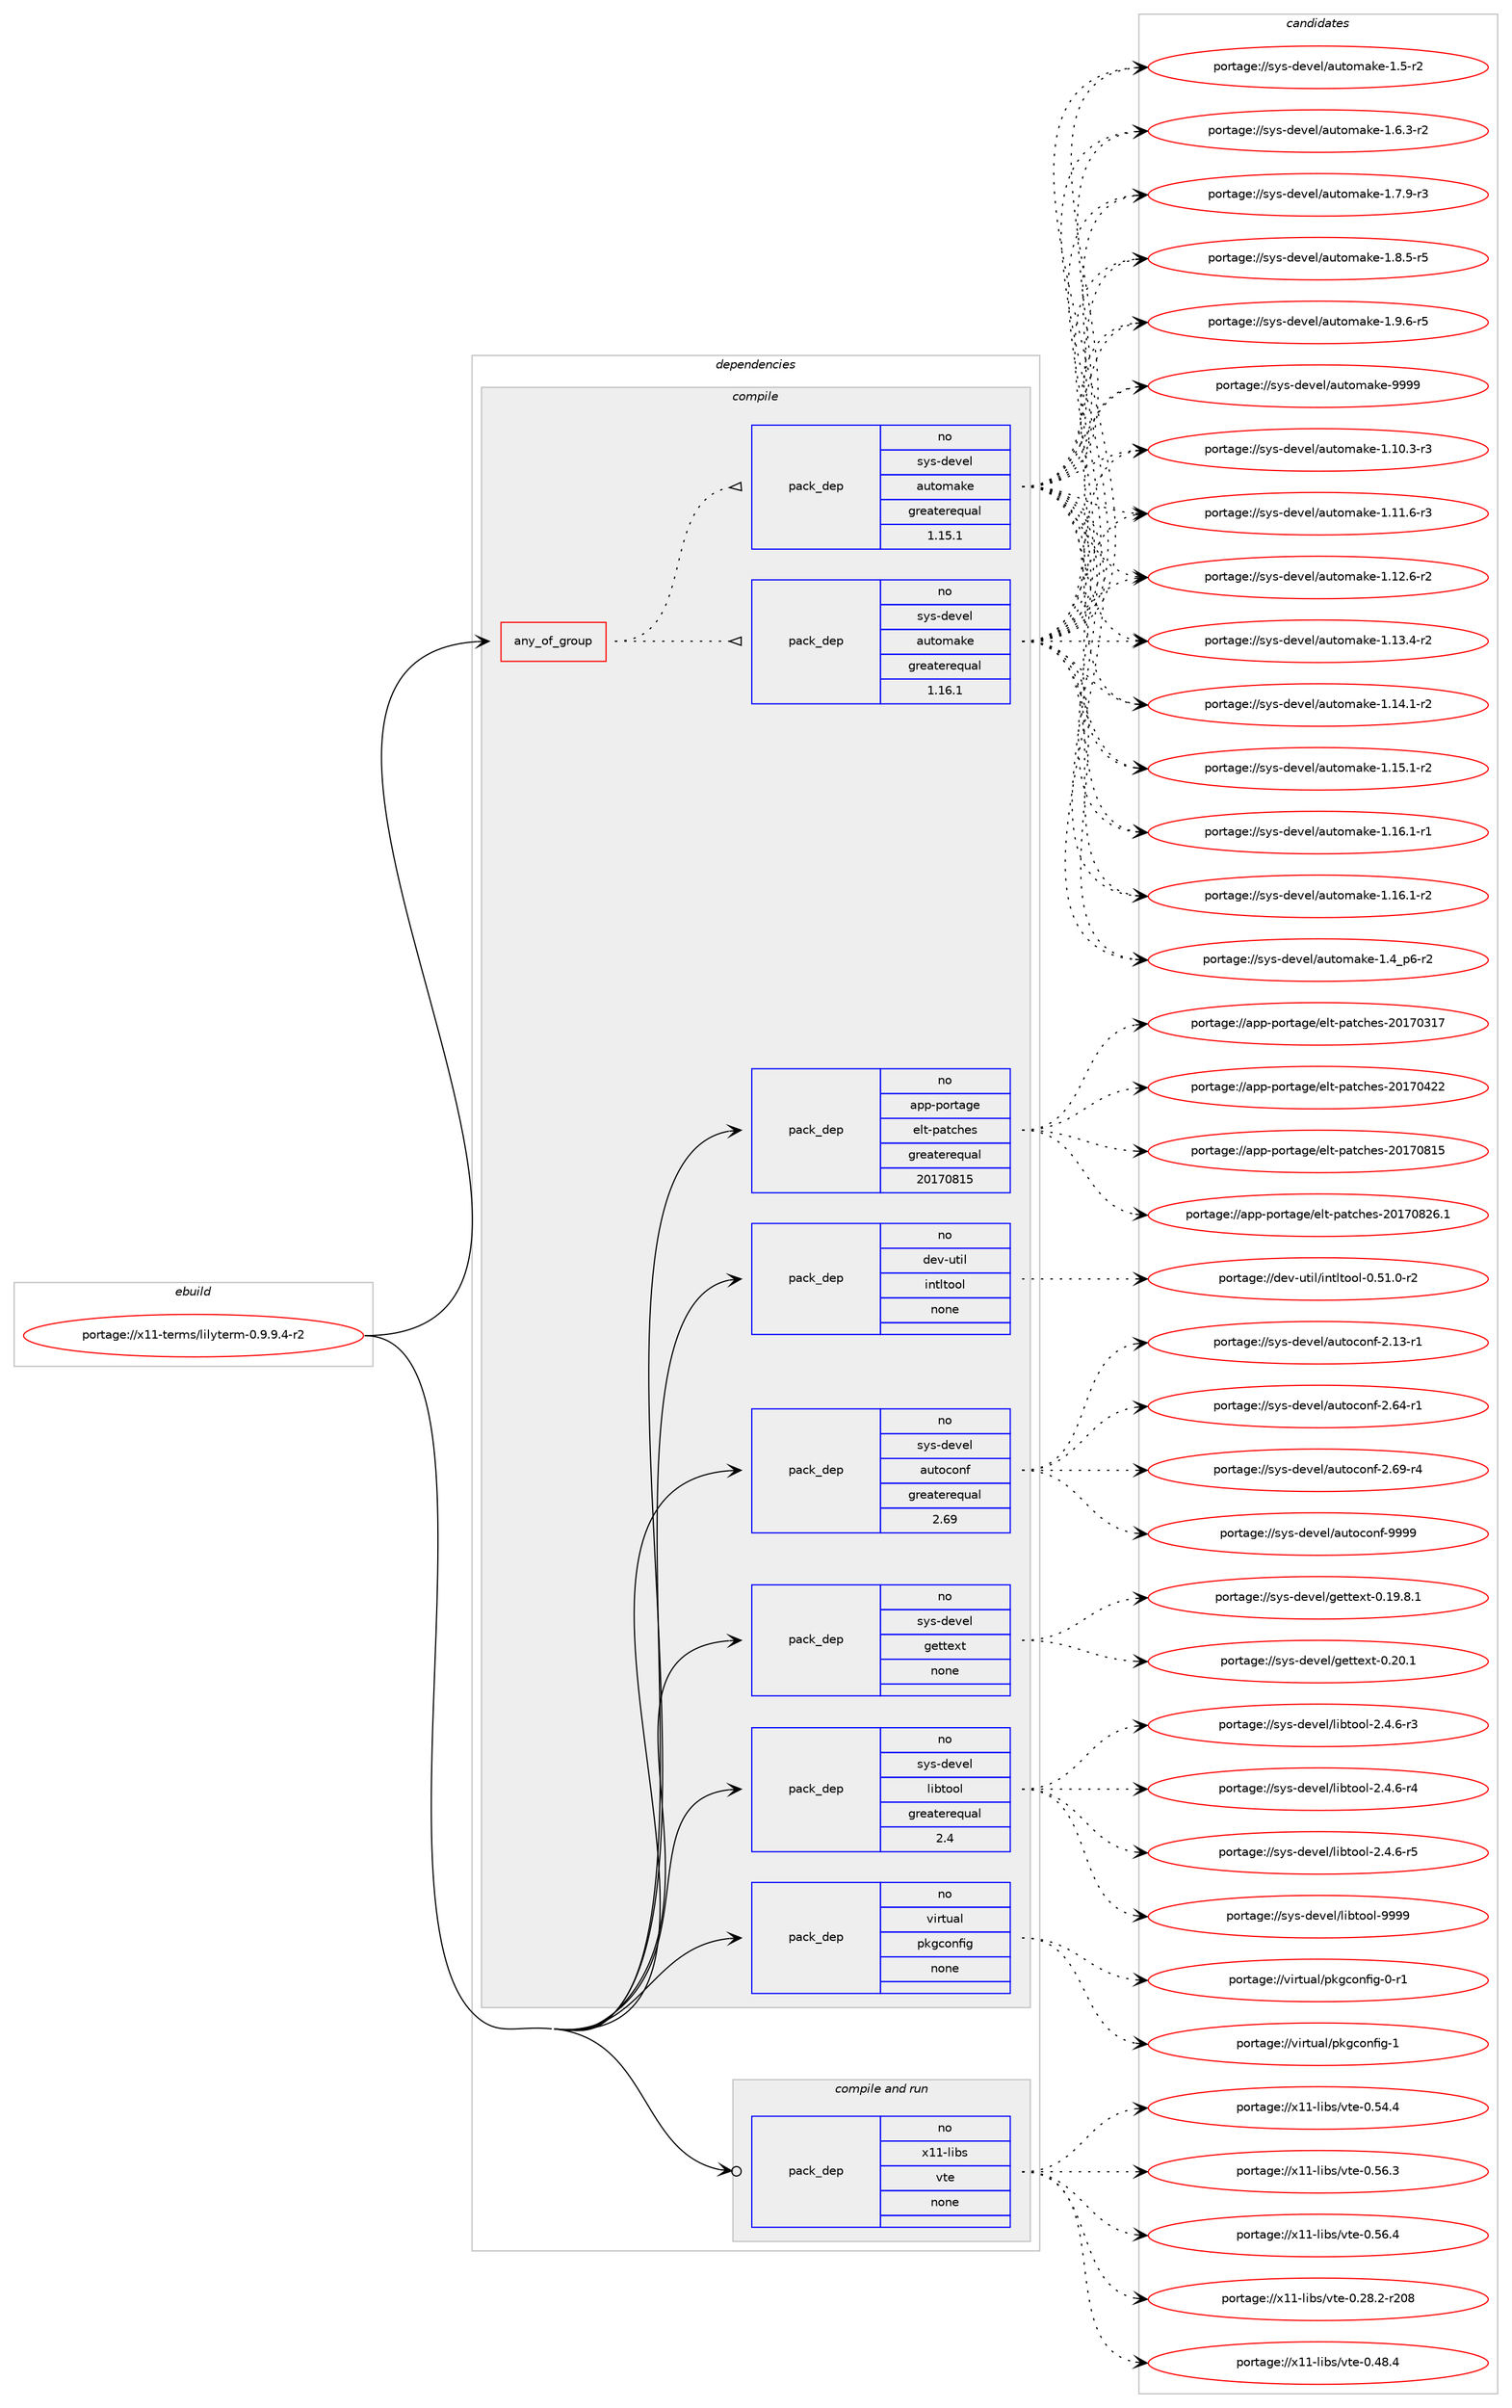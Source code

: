 digraph prolog {

# *************
# Graph options
# *************

newrank=true;
concentrate=true;
compound=true;
graph [rankdir=LR,fontname=Helvetica,fontsize=10,ranksep=1.5];#, ranksep=2.5, nodesep=0.2];
edge  [arrowhead=vee];
node  [fontname=Helvetica,fontsize=10];

# **********
# The ebuild
# **********

subgraph cluster_leftcol {
color=gray;
rank=same;
label=<<i>ebuild</i>>;
id [label="portage://x11-terms/lilyterm-0.9.9.4-r2", color=red, width=4, href="../x11-terms/lilyterm-0.9.9.4-r2.svg"];
}

# ****************
# The dependencies
# ****************

subgraph cluster_midcol {
color=gray;
label=<<i>dependencies</i>>;
subgraph cluster_compile {
fillcolor="#eeeeee";
style=filled;
label=<<i>compile</i>>;
subgraph any7960 {
dependency457324 [label=<<TABLE BORDER="0" CELLBORDER="1" CELLSPACING="0" CELLPADDING="4"><TR><TD CELLPADDING="10">any_of_group</TD></TR></TABLE>>, shape=none, color=red];subgraph pack340184 {
dependency457325 [label=<<TABLE BORDER="0" CELLBORDER="1" CELLSPACING="0" CELLPADDING="4" WIDTH="220"><TR><TD ROWSPAN="6" CELLPADDING="30">pack_dep</TD></TR><TR><TD WIDTH="110">no</TD></TR><TR><TD>sys-devel</TD></TR><TR><TD>automake</TD></TR><TR><TD>greaterequal</TD></TR><TR><TD>1.16.1</TD></TR></TABLE>>, shape=none, color=blue];
}
dependency457324:e -> dependency457325:w [weight=20,style="dotted",arrowhead="oinv"];
subgraph pack340185 {
dependency457326 [label=<<TABLE BORDER="0" CELLBORDER="1" CELLSPACING="0" CELLPADDING="4" WIDTH="220"><TR><TD ROWSPAN="6" CELLPADDING="30">pack_dep</TD></TR><TR><TD WIDTH="110">no</TD></TR><TR><TD>sys-devel</TD></TR><TR><TD>automake</TD></TR><TR><TD>greaterequal</TD></TR><TR><TD>1.15.1</TD></TR></TABLE>>, shape=none, color=blue];
}
dependency457324:e -> dependency457326:w [weight=20,style="dotted",arrowhead="oinv"];
}
id:e -> dependency457324:w [weight=20,style="solid",arrowhead="vee"];
subgraph pack340186 {
dependency457327 [label=<<TABLE BORDER="0" CELLBORDER="1" CELLSPACING="0" CELLPADDING="4" WIDTH="220"><TR><TD ROWSPAN="6" CELLPADDING="30">pack_dep</TD></TR><TR><TD WIDTH="110">no</TD></TR><TR><TD>app-portage</TD></TR><TR><TD>elt-patches</TD></TR><TR><TD>greaterequal</TD></TR><TR><TD>20170815</TD></TR></TABLE>>, shape=none, color=blue];
}
id:e -> dependency457327:w [weight=20,style="solid",arrowhead="vee"];
subgraph pack340187 {
dependency457328 [label=<<TABLE BORDER="0" CELLBORDER="1" CELLSPACING="0" CELLPADDING="4" WIDTH="220"><TR><TD ROWSPAN="6" CELLPADDING="30">pack_dep</TD></TR><TR><TD WIDTH="110">no</TD></TR><TR><TD>dev-util</TD></TR><TR><TD>intltool</TD></TR><TR><TD>none</TD></TR><TR><TD></TD></TR></TABLE>>, shape=none, color=blue];
}
id:e -> dependency457328:w [weight=20,style="solid",arrowhead="vee"];
subgraph pack340188 {
dependency457329 [label=<<TABLE BORDER="0" CELLBORDER="1" CELLSPACING="0" CELLPADDING="4" WIDTH="220"><TR><TD ROWSPAN="6" CELLPADDING="30">pack_dep</TD></TR><TR><TD WIDTH="110">no</TD></TR><TR><TD>sys-devel</TD></TR><TR><TD>autoconf</TD></TR><TR><TD>greaterequal</TD></TR><TR><TD>2.69</TD></TR></TABLE>>, shape=none, color=blue];
}
id:e -> dependency457329:w [weight=20,style="solid",arrowhead="vee"];
subgraph pack340189 {
dependency457330 [label=<<TABLE BORDER="0" CELLBORDER="1" CELLSPACING="0" CELLPADDING="4" WIDTH="220"><TR><TD ROWSPAN="6" CELLPADDING="30">pack_dep</TD></TR><TR><TD WIDTH="110">no</TD></TR><TR><TD>sys-devel</TD></TR><TR><TD>gettext</TD></TR><TR><TD>none</TD></TR><TR><TD></TD></TR></TABLE>>, shape=none, color=blue];
}
id:e -> dependency457330:w [weight=20,style="solid",arrowhead="vee"];
subgraph pack340190 {
dependency457331 [label=<<TABLE BORDER="0" CELLBORDER="1" CELLSPACING="0" CELLPADDING="4" WIDTH="220"><TR><TD ROWSPAN="6" CELLPADDING="30">pack_dep</TD></TR><TR><TD WIDTH="110">no</TD></TR><TR><TD>sys-devel</TD></TR><TR><TD>libtool</TD></TR><TR><TD>greaterequal</TD></TR><TR><TD>2.4</TD></TR></TABLE>>, shape=none, color=blue];
}
id:e -> dependency457331:w [weight=20,style="solid",arrowhead="vee"];
subgraph pack340191 {
dependency457332 [label=<<TABLE BORDER="0" CELLBORDER="1" CELLSPACING="0" CELLPADDING="4" WIDTH="220"><TR><TD ROWSPAN="6" CELLPADDING="30">pack_dep</TD></TR><TR><TD WIDTH="110">no</TD></TR><TR><TD>virtual</TD></TR><TR><TD>pkgconfig</TD></TR><TR><TD>none</TD></TR><TR><TD></TD></TR></TABLE>>, shape=none, color=blue];
}
id:e -> dependency457332:w [weight=20,style="solid",arrowhead="vee"];
}
subgraph cluster_compileandrun {
fillcolor="#eeeeee";
style=filled;
label=<<i>compile and run</i>>;
subgraph pack340192 {
dependency457333 [label=<<TABLE BORDER="0" CELLBORDER="1" CELLSPACING="0" CELLPADDING="4" WIDTH="220"><TR><TD ROWSPAN="6" CELLPADDING="30">pack_dep</TD></TR><TR><TD WIDTH="110">no</TD></TR><TR><TD>x11-libs</TD></TR><TR><TD>vte</TD></TR><TR><TD>none</TD></TR><TR><TD></TD></TR></TABLE>>, shape=none, color=blue];
}
id:e -> dependency457333:w [weight=20,style="solid",arrowhead="odotvee"];
}
subgraph cluster_run {
fillcolor="#eeeeee";
style=filled;
label=<<i>run</i>>;
}
}

# **************
# The candidates
# **************

subgraph cluster_choices {
rank=same;
color=gray;
label=<<i>candidates</i>>;

subgraph choice340184 {
color=black;
nodesep=1;
choiceportage11512111545100101118101108479711711611110997107101454946494846514511451 [label="portage://sys-devel/automake-1.10.3-r3", color=red, width=4,href="../sys-devel/automake-1.10.3-r3.svg"];
choiceportage11512111545100101118101108479711711611110997107101454946494946544511451 [label="portage://sys-devel/automake-1.11.6-r3", color=red, width=4,href="../sys-devel/automake-1.11.6-r3.svg"];
choiceportage11512111545100101118101108479711711611110997107101454946495046544511450 [label="portage://sys-devel/automake-1.12.6-r2", color=red, width=4,href="../sys-devel/automake-1.12.6-r2.svg"];
choiceportage11512111545100101118101108479711711611110997107101454946495146524511450 [label="portage://sys-devel/automake-1.13.4-r2", color=red, width=4,href="../sys-devel/automake-1.13.4-r2.svg"];
choiceportage11512111545100101118101108479711711611110997107101454946495246494511450 [label="portage://sys-devel/automake-1.14.1-r2", color=red, width=4,href="../sys-devel/automake-1.14.1-r2.svg"];
choiceportage11512111545100101118101108479711711611110997107101454946495346494511450 [label="portage://sys-devel/automake-1.15.1-r2", color=red, width=4,href="../sys-devel/automake-1.15.1-r2.svg"];
choiceportage11512111545100101118101108479711711611110997107101454946495446494511449 [label="portage://sys-devel/automake-1.16.1-r1", color=red, width=4,href="../sys-devel/automake-1.16.1-r1.svg"];
choiceportage11512111545100101118101108479711711611110997107101454946495446494511450 [label="portage://sys-devel/automake-1.16.1-r2", color=red, width=4,href="../sys-devel/automake-1.16.1-r2.svg"];
choiceportage115121115451001011181011084797117116111109971071014549465295112544511450 [label="portage://sys-devel/automake-1.4_p6-r2", color=red, width=4,href="../sys-devel/automake-1.4_p6-r2.svg"];
choiceportage11512111545100101118101108479711711611110997107101454946534511450 [label="portage://sys-devel/automake-1.5-r2", color=red, width=4,href="../sys-devel/automake-1.5-r2.svg"];
choiceportage115121115451001011181011084797117116111109971071014549465446514511450 [label="portage://sys-devel/automake-1.6.3-r2", color=red, width=4,href="../sys-devel/automake-1.6.3-r2.svg"];
choiceportage115121115451001011181011084797117116111109971071014549465546574511451 [label="portage://sys-devel/automake-1.7.9-r3", color=red, width=4,href="../sys-devel/automake-1.7.9-r3.svg"];
choiceportage115121115451001011181011084797117116111109971071014549465646534511453 [label="portage://sys-devel/automake-1.8.5-r5", color=red, width=4,href="../sys-devel/automake-1.8.5-r5.svg"];
choiceportage115121115451001011181011084797117116111109971071014549465746544511453 [label="portage://sys-devel/automake-1.9.6-r5", color=red, width=4,href="../sys-devel/automake-1.9.6-r5.svg"];
choiceportage115121115451001011181011084797117116111109971071014557575757 [label="portage://sys-devel/automake-9999", color=red, width=4,href="../sys-devel/automake-9999.svg"];
dependency457325:e -> choiceportage11512111545100101118101108479711711611110997107101454946494846514511451:w [style=dotted,weight="100"];
dependency457325:e -> choiceportage11512111545100101118101108479711711611110997107101454946494946544511451:w [style=dotted,weight="100"];
dependency457325:e -> choiceportage11512111545100101118101108479711711611110997107101454946495046544511450:w [style=dotted,weight="100"];
dependency457325:e -> choiceportage11512111545100101118101108479711711611110997107101454946495146524511450:w [style=dotted,weight="100"];
dependency457325:e -> choiceportage11512111545100101118101108479711711611110997107101454946495246494511450:w [style=dotted,weight="100"];
dependency457325:e -> choiceportage11512111545100101118101108479711711611110997107101454946495346494511450:w [style=dotted,weight="100"];
dependency457325:e -> choiceportage11512111545100101118101108479711711611110997107101454946495446494511449:w [style=dotted,weight="100"];
dependency457325:e -> choiceportage11512111545100101118101108479711711611110997107101454946495446494511450:w [style=dotted,weight="100"];
dependency457325:e -> choiceportage115121115451001011181011084797117116111109971071014549465295112544511450:w [style=dotted,weight="100"];
dependency457325:e -> choiceportage11512111545100101118101108479711711611110997107101454946534511450:w [style=dotted,weight="100"];
dependency457325:e -> choiceportage115121115451001011181011084797117116111109971071014549465446514511450:w [style=dotted,weight="100"];
dependency457325:e -> choiceportage115121115451001011181011084797117116111109971071014549465546574511451:w [style=dotted,weight="100"];
dependency457325:e -> choiceportage115121115451001011181011084797117116111109971071014549465646534511453:w [style=dotted,weight="100"];
dependency457325:e -> choiceportage115121115451001011181011084797117116111109971071014549465746544511453:w [style=dotted,weight="100"];
dependency457325:e -> choiceportage115121115451001011181011084797117116111109971071014557575757:w [style=dotted,weight="100"];
}
subgraph choice340185 {
color=black;
nodesep=1;
choiceportage11512111545100101118101108479711711611110997107101454946494846514511451 [label="portage://sys-devel/automake-1.10.3-r3", color=red, width=4,href="../sys-devel/automake-1.10.3-r3.svg"];
choiceportage11512111545100101118101108479711711611110997107101454946494946544511451 [label="portage://sys-devel/automake-1.11.6-r3", color=red, width=4,href="../sys-devel/automake-1.11.6-r3.svg"];
choiceportage11512111545100101118101108479711711611110997107101454946495046544511450 [label="portage://sys-devel/automake-1.12.6-r2", color=red, width=4,href="../sys-devel/automake-1.12.6-r2.svg"];
choiceportage11512111545100101118101108479711711611110997107101454946495146524511450 [label="portage://sys-devel/automake-1.13.4-r2", color=red, width=4,href="../sys-devel/automake-1.13.4-r2.svg"];
choiceportage11512111545100101118101108479711711611110997107101454946495246494511450 [label="portage://sys-devel/automake-1.14.1-r2", color=red, width=4,href="../sys-devel/automake-1.14.1-r2.svg"];
choiceportage11512111545100101118101108479711711611110997107101454946495346494511450 [label="portage://sys-devel/automake-1.15.1-r2", color=red, width=4,href="../sys-devel/automake-1.15.1-r2.svg"];
choiceportage11512111545100101118101108479711711611110997107101454946495446494511449 [label="portage://sys-devel/automake-1.16.1-r1", color=red, width=4,href="../sys-devel/automake-1.16.1-r1.svg"];
choiceportage11512111545100101118101108479711711611110997107101454946495446494511450 [label="portage://sys-devel/automake-1.16.1-r2", color=red, width=4,href="../sys-devel/automake-1.16.1-r2.svg"];
choiceportage115121115451001011181011084797117116111109971071014549465295112544511450 [label="portage://sys-devel/automake-1.4_p6-r2", color=red, width=4,href="../sys-devel/automake-1.4_p6-r2.svg"];
choiceportage11512111545100101118101108479711711611110997107101454946534511450 [label="portage://sys-devel/automake-1.5-r2", color=red, width=4,href="../sys-devel/automake-1.5-r2.svg"];
choiceportage115121115451001011181011084797117116111109971071014549465446514511450 [label="portage://sys-devel/automake-1.6.3-r2", color=red, width=4,href="../sys-devel/automake-1.6.3-r2.svg"];
choiceportage115121115451001011181011084797117116111109971071014549465546574511451 [label="portage://sys-devel/automake-1.7.9-r3", color=red, width=4,href="../sys-devel/automake-1.7.9-r3.svg"];
choiceportage115121115451001011181011084797117116111109971071014549465646534511453 [label="portage://sys-devel/automake-1.8.5-r5", color=red, width=4,href="../sys-devel/automake-1.8.5-r5.svg"];
choiceportage115121115451001011181011084797117116111109971071014549465746544511453 [label="portage://sys-devel/automake-1.9.6-r5", color=red, width=4,href="../sys-devel/automake-1.9.6-r5.svg"];
choiceportage115121115451001011181011084797117116111109971071014557575757 [label="portage://sys-devel/automake-9999", color=red, width=4,href="../sys-devel/automake-9999.svg"];
dependency457326:e -> choiceportage11512111545100101118101108479711711611110997107101454946494846514511451:w [style=dotted,weight="100"];
dependency457326:e -> choiceportage11512111545100101118101108479711711611110997107101454946494946544511451:w [style=dotted,weight="100"];
dependency457326:e -> choiceportage11512111545100101118101108479711711611110997107101454946495046544511450:w [style=dotted,weight="100"];
dependency457326:e -> choiceportage11512111545100101118101108479711711611110997107101454946495146524511450:w [style=dotted,weight="100"];
dependency457326:e -> choiceportage11512111545100101118101108479711711611110997107101454946495246494511450:w [style=dotted,weight="100"];
dependency457326:e -> choiceportage11512111545100101118101108479711711611110997107101454946495346494511450:w [style=dotted,weight="100"];
dependency457326:e -> choiceportage11512111545100101118101108479711711611110997107101454946495446494511449:w [style=dotted,weight="100"];
dependency457326:e -> choiceportage11512111545100101118101108479711711611110997107101454946495446494511450:w [style=dotted,weight="100"];
dependency457326:e -> choiceportage115121115451001011181011084797117116111109971071014549465295112544511450:w [style=dotted,weight="100"];
dependency457326:e -> choiceportage11512111545100101118101108479711711611110997107101454946534511450:w [style=dotted,weight="100"];
dependency457326:e -> choiceportage115121115451001011181011084797117116111109971071014549465446514511450:w [style=dotted,weight="100"];
dependency457326:e -> choiceportage115121115451001011181011084797117116111109971071014549465546574511451:w [style=dotted,weight="100"];
dependency457326:e -> choiceportage115121115451001011181011084797117116111109971071014549465646534511453:w [style=dotted,weight="100"];
dependency457326:e -> choiceportage115121115451001011181011084797117116111109971071014549465746544511453:w [style=dotted,weight="100"];
dependency457326:e -> choiceportage115121115451001011181011084797117116111109971071014557575757:w [style=dotted,weight="100"];
}
subgraph choice340186 {
color=black;
nodesep=1;
choiceportage97112112451121111141169710310147101108116451129711699104101115455048495548514955 [label="portage://app-portage/elt-patches-20170317", color=red, width=4,href="../app-portage/elt-patches-20170317.svg"];
choiceportage97112112451121111141169710310147101108116451129711699104101115455048495548525050 [label="portage://app-portage/elt-patches-20170422", color=red, width=4,href="../app-portage/elt-patches-20170422.svg"];
choiceportage97112112451121111141169710310147101108116451129711699104101115455048495548564953 [label="portage://app-portage/elt-patches-20170815", color=red, width=4,href="../app-portage/elt-patches-20170815.svg"];
choiceportage971121124511211111411697103101471011081164511297116991041011154550484955485650544649 [label="portage://app-portage/elt-patches-20170826.1", color=red, width=4,href="../app-portage/elt-patches-20170826.1.svg"];
dependency457327:e -> choiceportage97112112451121111141169710310147101108116451129711699104101115455048495548514955:w [style=dotted,weight="100"];
dependency457327:e -> choiceportage97112112451121111141169710310147101108116451129711699104101115455048495548525050:w [style=dotted,weight="100"];
dependency457327:e -> choiceportage97112112451121111141169710310147101108116451129711699104101115455048495548564953:w [style=dotted,weight="100"];
dependency457327:e -> choiceportage971121124511211111411697103101471011081164511297116991041011154550484955485650544649:w [style=dotted,weight="100"];
}
subgraph choice340187 {
color=black;
nodesep=1;
choiceportage1001011184511711610510847105110116108116111111108454846534946484511450 [label="portage://dev-util/intltool-0.51.0-r2", color=red, width=4,href="../dev-util/intltool-0.51.0-r2.svg"];
dependency457328:e -> choiceportage1001011184511711610510847105110116108116111111108454846534946484511450:w [style=dotted,weight="100"];
}
subgraph choice340188 {
color=black;
nodesep=1;
choiceportage1151211154510010111810110847971171161119911111010245504649514511449 [label="portage://sys-devel/autoconf-2.13-r1", color=red, width=4,href="../sys-devel/autoconf-2.13-r1.svg"];
choiceportage1151211154510010111810110847971171161119911111010245504654524511449 [label="portage://sys-devel/autoconf-2.64-r1", color=red, width=4,href="../sys-devel/autoconf-2.64-r1.svg"];
choiceportage1151211154510010111810110847971171161119911111010245504654574511452 [label="portage://sys-devel/autoconf-2.69-r4", color=red, width=4,href="../sys-devel/autoconf-2.69-r4.svg"];
choiceportage115121115451001011181011084797117116111991111101024557575757 [label="portage://sys-devel/autoconf-9999", color=red, width=4,href="../sys-devel/autoconf-9999.svg"];
dependency457329:e -> choiceportage1151211154510010111810110847971171161119911111010245504649514511449:w [style=dotted,weight="100"];
dependency457329:e -> choiceportage1151211154510010111810110847971171161119911111010245504654524511449:w [style=dotted,weight="100"];
dependency457329:e -> choiceportage1151211154510010111810110847971171161119911111010245504654574511452:w [style=dotted,weight="100"];
dependency457329:e -> choiceportage115121115451001011181011084797117116111991111101024557575757:w [style=dotted,weight="100"];
}
subgraph choice340189 {
color=black;
nodesep=1;
choiceportage1151211154510010111810110847103101116116101120116454846495746564649 [label="portage://sys-devel/gettext-0.19.8.1", color=red, width=4,href="../sys-devel/gettext-0.19.8.1.svg"];
choiceportage115121115451001011181011084710310111611610112011645484650484649 [label="portage://sys-devel/gettext-0.20.1", color=red, width=4,href="../sys-devel/gettext-0.20.1.svg"];
dependency457330:e -> choiceportage1151211154510010111810110847103101116116101120116454846495746564649:w [style=dotted,weight="100"];
dependency457330:e -> choiceportage115121115451001011181011084710310111611610112011645484650484649:w [style=dotted,weight="100"];
}
subgraph choice340190 {
color=black;
nodesep=1;
choiceportage1151211154510010111810110847108105981161111111084550465246544511451 [label="portage://sys-devel/libtool-2.4.6-r3", color=red, width=4,href="../sys-devel/libtool-2.4.6-r3.svg"];
choiceportage1151211154510010111810110847108105981161111111084550465246544511452 [label="portage://sys-devel/libtool-2.4.6-r4", color=red, width=4,href="../sys-devel/libtool-2.4.6-r4.svg"];
choiceportage1151211154510010111810110847108105981161111111084550465246544511453 [label="portage://sys-devel/libtool-2.4.6-r5", color=red, width=4,href="../sys-devel/libtool-2.4.6-r5.svg"];
choiceportage1151211154510010111810110847108105981161111111084557575757 [label="portage://sys-devel/libtool-9999", color=red, width=4,href="../sys-devel/libtool-9999.svg"];
dependency457331:e -> choiceportage1151211154510010111810110847108105981161111111084550465246544511451:w [style=dotted,weight="100"];
dependency457331:e -> choiceportage1151211154510010111810110847108105981161111111084550465246544511452:w [style=dotted,weight="100"];
dependency457331:e -> choiceportage1151211154510010111810110847108105981161111111084550465246544511453:w [style=dotted,weight="100"];
dependency457331:e -> choiceportage1151211154510010111810110847108105981161111111084557575757:w [style=dotted,weight="100"];
}
subgraph choice340191 {
color=black;
nodesep=1;
choiceportage11810511411611797108471121071039911111010210510345484511449 [label="portage://virtual/pkgconfig-0-r1", color=red, width=4,href="../virtual/pkgconfig-0-r1.svg"];
choiceportage1181051141161179710847112107103991111101021051034549 [label="portage://virtual/pkgconfig-1", color=red, width=4,href="../virtual/pkgconfig-1.svg"];
dependency457332:e -> choiceportage11810511411611797108471121071039911111010210510345484511449:w [style=dotted,weight="100"];
dependency457332:e -> choiceportage1181051141161179710847112107103991111101021051034549:w [style=dotted,weight="100"];
}
subgraph choice340192 {
color=black;
nodesep=1;
choiceportage12049494510810598115471181161014548465056465045114504856 [label="portage://x11-libs/vte-0.28.2-r208", color=red, width=4,href="../x11-libs/vte-0.28.2-r208.svg"];
choiceportage120494945108105981154711811610145484652564652 [label="portage://x11-libs/vte-0.48.4", color=red, width=4,href="../x11-libs/vte-0.48.4.svg"];
choiceportage120494945108105981154711811610145484653524652 [label="portage://x11-libs/vte-0.54.4", color=red, width=4,href="../x11-libs/vte-0.54.4.svg"];
choiceportage120494945108105981154711811610145484653544651 [label="portage://x11-libs/vte-0.56.3", color=red, width=4,href="../x11-libs/vte-0.56.3.svg"];
choiceportage120494945108105981154711811610145484653544652 [label="portage://x11-libs/vte-0.56.4", color=red, width=4,href="../x11-libs/vte-0.56.4.svg"];
dependency457333:e -> choiceportage12049494510810598115471181161014548465056465045114504856:w [style=dotted,weight="100"];
dependency457333:e -> choiceportage120494945108105981154711811610145484652564652:w [style=dotted,weight="100"];
dependency457333:e -> choiceportage120494945108105981154711811610145484653524652:w [style=dotted,weight="100"];
dependency457333:e -> choiceportage120494945108105981154711811610145484653544651:w [style=dotted,weight="100"];
dependency457333:e -> choiceportage120494945108105981154711811610145484653544652:w [style=dotted,weight="100"];
}
}

}
